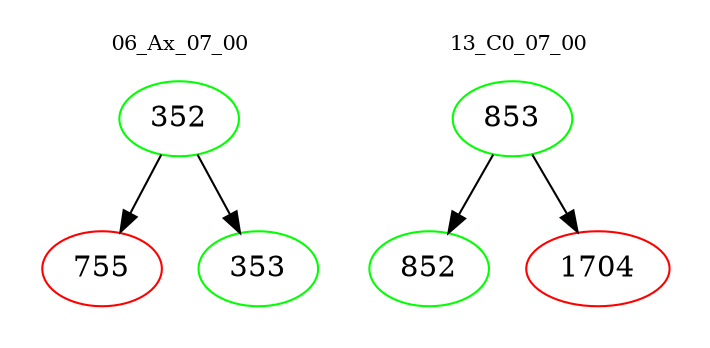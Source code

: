 digraph{
subgraph cluster_0 {
color = white
label = "06_Ax_07_00";
fontsize=10;
T0_352 [label="352", color="green"]
T0_352 -> T0_755 [color="black"]
T0_755 [label="755", color="red"]
T0_352 -> T0_353 [color="black"]
T0_353 [label="353", color="green"]
}
subgraph cluster_1 {
color = white
label = "13_C0_07_00";
fontsize=10;
T1_853 [label="853", color="green"]
T1_853 -> T1_852 [color="black"]
T1_852 [label="852", color="green"]
T1_853 -> T1_1704 [color="black"]
T1_1704 [label="1704", color="red"]
}
}
